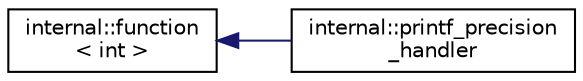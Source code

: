 digraph "Graphical Class Hierarchy"
{
  edge [fontname="Helvetica",fontsize="10",labelfontname="Helvetica",labelfontsize="10"];
  node [fontname="Helvetica",fontsize="10",shape=record];
  rankdir="LR";
  Node1 [label="internal::function\l\< int \>",height=0.2,width=0.4,color="black", fillcolor="white", style="filled",URL="$structinternal_1_1function.html"];
  Node1 -> Node2 [dir="back",color="midnightblue",fontsize="10",style="solid",fontname="Helvetica"];
  Node2 [label="internal::printf_precision\l_handler",height=0.2,width=0.4,color="black", fillcolor="white", style="filled",URL="$classinternal_1_1printf__precision__handler.html"];
}
